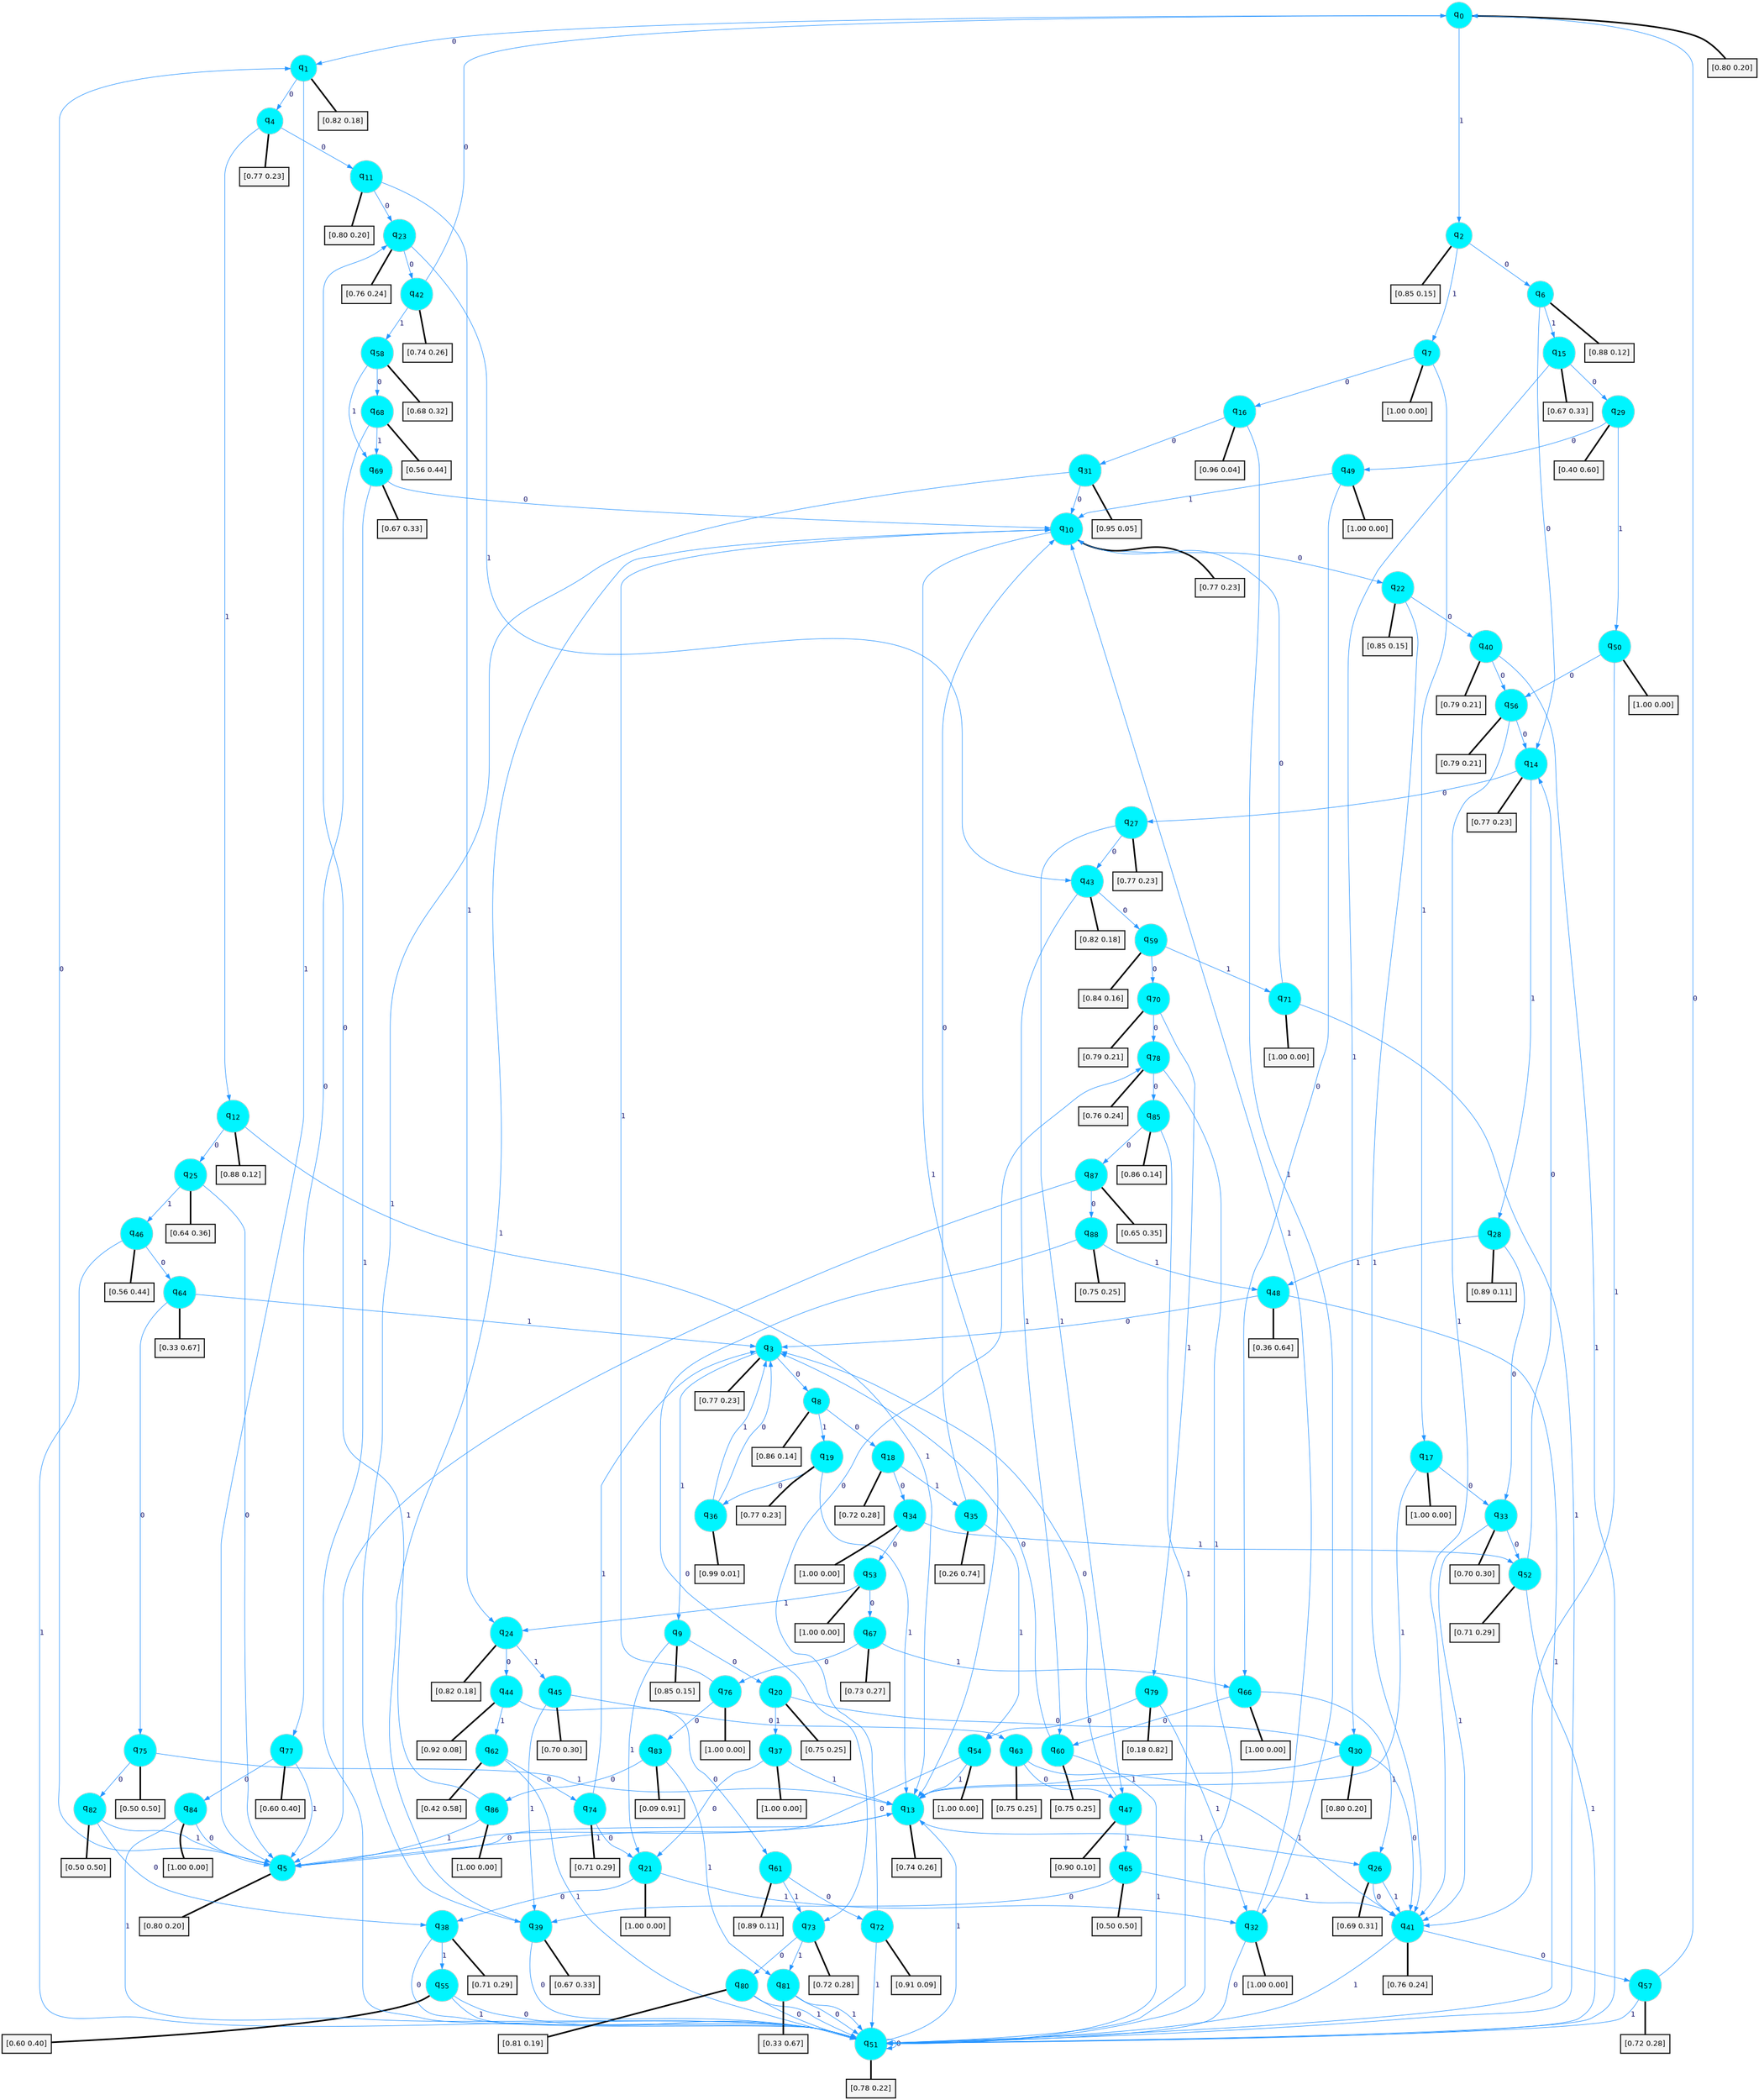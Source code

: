 digraph G {
graph [
bgcolor=transparent, dpi=300, rankdir=TD, size="40,25"];
node [
color=gray, fillcolor=turquoise1, fontcolor=black, fontname=Helvetica, fontsize=16, fontweight=bold, shape=circle, style=filled];
edge [
arrowsize=1, color=dodgerblue1, fontcolor=midnightblue, fontname=courier, fontweight=bold, penwidth=1, style=solid, weight=20];
0[label=<q<SUB>0</SUB>>];
1[label=<q<SUB>1</SUB>>];
2[label=<q<SUB>2</SUB>>];
3[label=<q<SUB>3</SUB>>];
4[label=<q<SUB>4</SUB>>];
5[label=<q<SUB>5</SUB>>];
6[label=<q<SUB>6</SUB>>];
7[label=<q<SUB>7</SUB>>];
8[label=<q<SUB>8</SUB>>];
9[label=<q<SUB>9</SUB>>];
10[label=<q<SUB>10</SUB>>];
11[label=<q<SUB>11</SUB>>];
12[label=<q<SUB>12</SUB>>];
13[label=<q<SUB>13</SUB>>];
14[label=<q<SUB>14</SUB>>];
15[label=<q<SUB>15</SUB>>];
16[label=<q<SUB>16</SUB>>];
17[label=<q<SUB>17</SUB>>];
18[label=<q<SUB>18</SUB>>];
19[label=<q<SUB>19</SUB>>];
20[label=<q<SUB>20</SUB>>];
21[label=<q<SUB>21</SUB>>];
22[label=<q<SUB>22</SUB>>];
23[label=<q<SUB>23</SUB>>];
24[label=<q<SUB>24</SUB>>];
25[label=<q<SUB>25</SUB>>];
26[label=<q<SUB>26</SUB>>];
27[label=<q<SUB>27</SUB>>];
28[label=<q<SUB>28</SUB>>];
29[label=<q<SUB>29</SUB>>];
30[label=<q<SUB>30</SUB>>];
31[label=<q<SUB>31</SUB>>];
32[label=<q<SUB>32</SUB>>];
33[label=<q<SUB>33</SUB>>];
34[label=<q<SUB>34</SUB>>];
35[label=<q<SUB>35</SUB>>];
36[label=<q<SUB>36</SUB>>];
37[label=<q<SUB>37</SUB>>];
38[label=<q<SUB>38</SUB>>];
39[label=<q<SUB>39</SUB>>];
40[label=<q<SUB>40</SUB>>];
41[label=<q<SUB>41</SUB>>];
42[label=<q<SUB>42</SUB>>];
43[label=<q<SUB>43</SUB>>];
44[label=<q<SUB>44</SUB>>];
45[label=<q<SUB>45</SUB>>];
46[label=<q<SUB>46</SUB>>];
47[label=<q<SUB>47</SUB>>];
48[label=<q<SUB>48</SUB>>];
49[label=<q<SUB>49</SUB>>];
50[label=<q<SUB>50</SUB>>];
51[label=<q<SUB>51</SUB>>];
52[label=<q<SUB>52</SUB>>];
53[label=<q<SUB>53</SUB>>];
54[label=<q<SUB>54</SUB>>];
55[label=<q<SUB>55</SUB>>];
56[label=<q<SUB>56</SUB>>];
57[label=<q<SUB>57</SUB>>];
58[label=<q<SUB>58</SUB>>];
59[label=<q<SUB>59</SUB>>];
60[label=<q<SUB>60</SUB>>];
61[label=<q<SUB>61</SUB>>];
62[label=<q<SUB>62</SUB>>];
63[label=<q<SUB>63</SUB>>];
64[label=<q<SUB>64</SUB>>];
65[label=<q<SUB>65</SUB>>];
66[label=<q<SUB>66</SUB>>];
67[label=<q<SUB>67</SUB>>];
68[label=<q<SUB>68</SUB>>];
69[label=<q<SUB>69</SUB>>];
70[label=<q<SUB>70</SUB>>];
71[label=<q<SUB>71</SUB>>];
72[label=<q<SUB>72</SUB>>];
73[label=<q<SUB>73</SUB>>];
74[label=<q<SUB>74</SUB>>];
75[label=<q<SUB>75</SUB>>];
76[label=<q<SUB>76</SUB>>];
77[label=<q<SUB>77</SUB>>];
78[label=<q<SUB>78</SUB>>];
79[label=<q<SUB>79</SUB>>];
80[label=<q<SUB>80</SUB>>];
81[label=<q<SUB>81</SUB>>];
82[label=<q<SUB>82</SUB>>];
83[label=<q<SUB>83</SUB>>];
84[label=<q<SUB>84</SUB>>];
85[label=<q<SUB>85</SUB>>];
86[label=<q<SUB>86</SUB>>];
87[label=<q<SUB>87</SUB>>];
88[label=<q<SUB>88</SUB>>];
89[label="[0.80 0.20]", shape=box,fontcolor=black, fontname=Helvetica, fontsize=14, penwidth=2, fillcolor=whitesmoke,color=black];
90[label="[0.82 0.18]", shape=box,fontcolor=black, fontname=Helvetica, fontsize=14, penwidth=2, fillcolor=whitesmoke,color=black];
91[label="[0.85 0.15]", shape=box,fontcolor=black, fontname=Helvetica, fontsize=14, penwidth=2, fillcolor=whitesmoke,color=black];
92[label="[0.77 0.23]", shape=box,fontcolor=black, fontname=Helvetica, fontsize=14, penwidth=2, fillcolor=whitesmoke,color=black];
93[label="[0.77 0.23]", shape=box,fontcolor=black, fontname=Helvetica, fontsize=14, penwidth=2, fillcolor=whitesmoke,color=black];
94[label="[0.80 0.20]", shape=box,fontcolor=black, fontname=Helvetica, fontsize=14, penwidth=2, fillcolor=whitesmoke,color=black];
95[label="[0.88 0.12]", shape=box,fontcolor=black, fontname=Helvetica, fontsize=14, penwidth=2, fillcolor=whitesmoke,color=black];
96[label="[1.00 0.00]", shape=box,fontcolor=black, fontname=Helvetica, fontsize=14, penwidth=2, fillcolor=whitesmoke,color=black];
97[label="[0.86 0.14]", shape=box,fontcolor=black, fontname=Helvetica, fontsize=14, penwidth=2, fillcolor=whitesmoke,color=black];
98[label="[0.85 0.15]", shape=box,fontcolor=black, fontname=Helvetica, fontsize=14, penwidth=2, fillcolor=whitesmoke,color=black];
99[label="[0.77 0.23]", shape=box,fontcolor=black, fontname=Helvetica, fontsize=14, penwidth=2, fillcolor=whitesmoke,color=black];
100[label="[0.80 0.20]", shape=box,fontcolor=black, fontname=Helvetica, fontsize=14, penwidth=2, fillcolor=whitesmoke,color=black];
101[label="[0.88 0.12]", shape=box,fontcolor=black, fontname=Helvetica, fontsize=14, penwidth=2, fillcolor=whitesmoke,color=black];
102[label="[0.74 0.26]", shape=box,fontcolor=black, fontname=Helvetica, fontsize=14, penwidth=2, fillcolor=whitesmoke,color=black];
103[label="[0.77 0.23]", shape=box,fontcolor=black, fontname=Helvetica, fontsize=14, penwidth=2, fillcolor=whitesmoke,color=black];
104[label="[0.67 0.33]", shape=box,fontcolor=black, fontname=Helvetica, fontsize=14, penwidth=2, fillcolor=whitesmoke,color=black];
105[label="[0.96 0.04]", shape=box,fontcolor=black, fontname=Helvetica, fontsize=14, penwidth=2, fillcolor=whitesmoke,color=black];
106[label="[1.00 0.00]", shape=box,fontcolor=black, fontname=Helvetica, fontsize=14, penwidth=2, fillcolor=whitesmoke,color=black];
107[label="[0.72 0.28]", shape=box,fontcolor=black, fontname=Helvetica, fontsize=14, penwidth=2, fillcolor=whitesmoke,color=black];
108[label="[0.77 0.23]", shape=box,fontcolor=black, fontname=Helvetica, fontsize=14, penwidth=2, fillcolor=whitesmoke,color=black];
109[label="[0.75 0.25]", shape=box,fontcolor=black, fontname=Helvetica, fontsize=14, penwidth=2, fillcolor=whitesmoke,color=black];
110[label="[1.00 0.00]", shape=box,fontcolor=black, fontname=Helvetica, fontsize=14, penwidth=2, fillcolor=whitesmoke,color=black];
111[label="[0.85 0.15]", shape=box,fontcolor=black, fontname=Helvetica, fontsize=14, penwidth=2, fillcolor=whitesmoke,color=black];
112[label="[0.76 0.24]", shape=box,fontcolor=black, fontname=Helvetica, fontsize=14, penwidth=2, fillcolor=whitesmoke,color=black];
113[label="[0.82 0.18]", shape=box,fontcolor=black, fontname=Helvetica, fontsize=14, penwidth=2, fillcolor=whitesmoke,color=black];
114[label="[0.64 0.36]", shape=box,fontcolor=black, fontname=Helvetica, fontsize=14, penwidth=2, fillcolor=whitesmoke,color=black];
115[label="[0.69 0.31]", shape=box,fontcolor=black, fontname=Helvetica, fontsize=14, penwidth=2, fillcolor=whitesmoke,color=black];
116[label="[0.77 0.23]", shape=box,fontcolor=black, fontname=Helvetica, fontsize=14, penwidth=2, fillcolor=whitesmoke,color=black];
117[label="[0.89 0.11]", shape=box,fontcolor=black, fontname=Helvetica, fontsize=14, penwidth=2, fillcolor=whitesmoke,color=black];
118[label="[0.40 0.60]", shape=box,fontcolor=black, fontname=Helvetica, fontsize=14, penwidth=2, fillcolor=whitesmoke,color=black];
119[label="[0.80 0.20]", shape=box,fontcolor=black, fontname=Helvetica, fontsize=14, penwidth=2, fillcolor=whitesmoke,color=black];
120[label="[0.95 0.05]", shape=box,fontcolor=black, fontname=Helvetica, fontsize=14, penwidth=2, fillcolor=whitesmoke,color=black];
121[label="[1.00 0.00]", shape=box,fontcolor=black, fontname=Helvetica, fontsize=14, penwidth=2, fillcolor=whitesmoke,color=black];
122[label="[0.70 0.30]", shape=box,fontcolor=black, fontname=Helvetica, fontsize=14, penwidth=2, fillcolor=whitesmoke,color=black];
123[label="[1.00 0.00]", shape=box,fontcolor=black, fontname=Helvetica, fontsize=14, penwidth=2, fillcolor=whitesmoke,color=black];
124[label="[0.26 0.74]", shape=box,fontcolor=black, fontname=Helvetica, fontsize=14, penwidth=2, fillcolor=whitesmoke,color=black];
125[label="[0.99 0.01]", shape=box,fontcolor=black, fontname=Helvetica, fontsize=14, penwidth=2, fillcolor=whitesmoke,color=black];
126[label="[1.00 0.00]", shape=box,fontcolor=black, fontname=Helvetica, fontsize=14, penwidth=2, fillcolor=whitesmoke,color=black];
127[label="[0.71 0.29]", shape=box,fontcolor=black, fontname=Helvetica, fontsize=14, penwidth=2, fillcolor=whitesmoke,color=black];
128[label="[0.67 0.33]", shape=box,fontcolor=black, fontname=Helvetica, fontsize=14, penwidth=2, fillcolor=whitesmoke,color=black];
129[label="[0.79 0.21]", shape=box,fontcolor=black, fontname=Helvetica, fontsize=14, penwidth=2, fillcolor=whitesmoke,color=black];
130[label="[0.76 0.24]", shape=box,fontcolor=black, fontname=Helvetica, fontsize=14, penwidth=2, fillcolor=whitesmoke,color=black];
131[label="[0.74 0.26]", shape=box,fontcolor=black, fontname=Helvetica, fontsize=14, penwidth=2, fillcolor=whitesmoke,color=black];
132[label="[0.82 0.18]", shape=box,fontcolor=black, fontname=Helvetica, fontsize=14, penwidth=2, fillcolor=whitesmoke,color=black];
133[label="[0.92 0.08]", shape=box,fontcolor=black, fontname=Helvetica, fontsize=14, penwidth=2, fillcolor=whitesmoke,color=black];
134[label="[0.70 0.30]", shape=box,fontcolor=black, fontname=Helvetica, fontsize=14, penwidth=2, fillcolor=whitesmoke,color=black];
135[label="[0.56 0.44]", shape=box,fontcolor=black, fontname=Helvetica, fontsize=14, penwidth=2, fillcolor=whitesmoke,color=black];
136[label="[0.90 0.10]", shape=box,fontcolor=black, fontname=Helvetica, fontsize=14, penwidth=2, fillcolor=whitesmoke,color=black];
137[label="[0.36 0.64]", shape=box,fontcolor=black, fontname=Helvetica, fontsize=14, penwidth=2, fillcolor=whitesmoke,color=black];
138[label="[1.00 0.00]", shape=box,fontcolor=black, fontname=Helvetica, fontsize=14, penwidth=2, fillcolor=whitesmoke,color=black];
139[label="[1.00 0.00]", shape=box,fontcolor=black, fontname=Helvetica, fontsize=14, penwidth=2, fillcolor=whitesmoke,color=black];
140[label="[0.78 0.22]", shape=box,fontcolor=black, fontname=Helvetica, fontsize=14, penwidth=2, fillcolor=whitesmoke,color=black];
141[label="[0.71 0.29]", shape=box,fontcolor=black, fontname=Helvetica, fontsize=14, penwidth=2, fillcolor=whitesmoke,color=black];
142[label="[1.00 0.00]", shape=box,fontcolor=black, fontname=Helvetica, fontsize=14, penwidth=2, fillcolor=whitesmoke,color=black];
143[label="[1.00 0.00]", shape=box,fontcolor=black, fontname=Helvetica, fontsize=14, penwidth=2, fillcolor=whitesmoke,color=black];
144[label="[0.60 0.40]", shape=box,fontcolor=black, fontname=Helvetica, fontsize=14, penwidth=2, fillcolor=whitesmoke,color=black];
145[label="[0.79 0.21]", shape=box,fontcolor=black, fontname=Helvetica, fontsize=14, penwidth=2, fillcolor=whitesmoke,color=black];
146[label="[0.72 0.28]", shape=box,fontcolor=black, fontname=Helvetica, fontsize=14, penwidth=2, fillcolor=whitesmoke,color=black];
147[label="[0.68 0.32]", shape=box,fontcolor=black, fontname=Helvetica, fontsize=14, penwidth=2, fillcolor=whitesmoke,color=black];
148[label="[0.84 0.16]", shape=box,fontcolor=black, fontname=Helvetica, fontsize=14, penwidth=2, fillcolor=whitesmoke,color=black];
149[label="[0.75 0.25]", shape=box,fontcolor=black, fontname=Helvetica, fontsize=14, penwidth=2, fillcolor=whitesmoke,color=black];
150[label="[0.89 0.11]", shape=box,fontcolor=black, fontname=Helvetica, fontsize=14, penwidth=2, fillcolor=whitesmoke,color=black];
151[label="[0.42 0.58]", shape=box,fontcolor=black, fontname=Helvetica, fontsize=14, penwidth=2, fillcolor=whitesmoke,color=black];
152[label="[0.75 0.25]", shape=box,fontcolor=black, fontname=Helvetica, fontsize=14, penwidth=2, fillcolor=whitesmoke,color=black];
153[label="[0.33 0.67]", shape=box,fontcolor=black, fontname=Helvetica, fontsize=14, penwidth=2, fillcolor=whitesmoke,color=black];
154[label="[0.50 0.50]", shape=box,fontcolor=black, fontname=Helvetica, fontsize=14, penwidth=2, fillcolor=whitesmoke,color=black];
155[label="[1.00 0.00]", shape=box,fontcolor=black, fontname=Helvetica, fontsize=14, penwidth=2, fillcolor=whitesmoke,color=black];
156[label="[0.73 0.27]", shape=box,fontcolor=black, fontname=Helvetica, fontsize=14, penwidth=2, fillcolor=whitesmoke,color=black];
157[label="[0.56 0.44]", shape=box,fontcolor=black, fontname=Helvetica, fontsize=14, penwidth=2, fillcolor=whitesmoke,color=black];
158[label="[0.67 0.33]", shape=box,fontcolor=black, fontname=Helvetica, fontsize=14, penwidth=2, fillcolor=whitesmoke,color=black];
159[label="[0.79 0.21]", shape=box,fontcolor=black, fontname=Helvetica, fontsize=14, penwidth=2, fillcolor=whitesmoke,color=black];
160[label="[1.00 0.00]", shape=box,fontcolor=black, fontname=Helvetica, fontsize=14, penwidth=2, fillcolor=whitesmoke,color=black];
161[label="[0.91 0.09]", shape=box,fontcolor=black, fontname=Helvetica, fontsize=14, penwidth=2, fillcolor=whitesmoke,color=black];
162[label="[0.72 0.28]", shape=box,fontcolor=black, fontname=Helvetica, fontsize=14, penwidth=2, fillcolor=whitesmoke,color=black];
163[label="[0.71 0.29]", shape=box,fontcolor=black, fontname=Helvetica, fontsize=14, penwidth=2, fillcolor=whitesmoke,color=black];
164[label="[0.50 0.50]", shape=box,fontcolor=black, fontname=Helvetica, fontsize=14, penwidth=2, fillcolor=whitesmoke,color=black];
165[label="[1.00 0.00]", shape=box,fontcolor=black, fontname=Helvetica, fontsize=14, penwidth=2, fillcolor=whitesmoke,color=black];
166[label="[0.60 0.40]", shape=box,fontcolor=black, fontname=Helvetica, fontsize=14, penwidth=2, fillcolor=whitesmoke,color=black];
167[label="[0.76 0.24]", shape=box,fontcolor=black, fontname=Helvetica, fontsize=14, penwidth=2, fillcolor=whitesmoke,color=black];
168[label="[0.18 0.82]", shape=box,fontcolor=black, fontname=Helvetica, fontsize=14, penwidth=2, fillcolor=whitesmoke,color=black];
169[label="[0.81 0.19]", shape=box,fontcolor=black, fontname=Helvetica, fontsize=14, penwidth=2, fillcolor=whitesmoke,color=black];
170[label="[0.33 0.67]", shape=box,fontcolor=black, fontname=Helvetica, fontsize=14, penwidth=2, fillcolor=whitesmoke,color=black];
171[label="[0.50 0.50]", shape=box,fontcolor=black, fontname=Helvetica, fontsize=14, penwidth=2, fillcolor=whitesmoke,color=black];
172[label="[0.09 0.91]", shape=box,fontcolor=black, fontname=Helvetica, fontsize=14, penwidth=2, fillcolor=whitesmoke,color=black];
173[label="[1.00 0.00]", shape=box,fontcolor=black, fontname=Helvetica, fontsize=14, penwidth=2, fillcolor=whitesmoke,color=black];
174[label="[0.86 0.14]", shape=box,fontcolor=black, fontname=Helvetica, fontsize=14, penwidth=2, fillcolor=whitesmoke,color=black];
175[label="[1.00 0.00]", shape=box,fontcolor=black, fontname=Helvetica, fontsize=14, penwidth=2, fillcolor=whitesmoke,color=black];
176[label="[0.65 0.35]", shape=box,fontcolor=black, fontname=Helvetica, fontsize=14, penwidth=2, fillcolor=whitesmoke,color=black];
177[label="[0.75 0.25]", shape=box,fontcolor=black, fontname=Helvetica, fontsize=14, penwidth=2, fillcolor=whitesmoke,color=black];
0->1 [label=0];
0->2 [label=1];
0->89 [arrowhead=none, penwidth=3,color=black];
1->4 [label=0];
1->5 [label=1];
1->90 [arrowhead=none, penwidth=3,color=black];
2->6 [label=0];
2->7 [label=1];
2->91 [arrowhead=none, penwidth=3,color=black];
3->8 [label=0];
3->9 [label=1];
3->92 [arrowhead=none, penwidth=3,color=black];
4->11 [label=0];
4->12 [label=1];
4->93 [arrowhead=none, penwidth=3,color=black];
5->1 [label=0];
5->13 [label=1];
5->94 [arrowhead=none, penwidth=3,color=black];
6->14 [label=0];
6->15 [label=1];
6->95 [arrowhead=none, penwidth=3,color=black];
7->16 [label=0];
7->17 [label=1];
7->96 [arrowhead=none, penwidth=3,color=black];
8->18 [label=0];
8->19 [label=1];
8->97 [arrowhead=none, penwidth=3,color=black];
9->20 [label=0];
9->21 [label=1];
9->98 [arrowhead=none, penwidth=3,color=black];
10->22 [label=0];
10->13 [label=1];
10->99 [arrowhead=none, penwidth=3,color=black];
11->23 [label=0];
11->24 [label=1];
11->100 [arrowhead=none, penwidth=3,color=black];
12->25 [label=0];
12->13 [label=1];
12->101 [arrowhead=none, penwidth=3,color=black];
13->5 [label=0];
13->26 [label=1];
13->102 [arrowhead=none, penwidth=3,color=black];
14->27 [label=0];
14->28 [label=1];
14->103 [arrowhead=none, penwidth=3,color=black];
15->29 [label=0];
15->30 [label=1];
15->104 [arrowhead=none, penwidth=3,color=black];
16->31 [label=0];
16->32 [label=1];
16->105 [arrowhead=none, penwidth=3,color=black];
17->33 [label=0];
17->13 [label=1];
17->106 [arrowhead=none, penwidth=3,color=black];
18->34 [label=0];
18->35 [label=1];
18->107 [arrowhead=none, penwidth=3,color=black];
19->36 [label=0];
19->13 [label=1];
19->108 [arrowhead=none, penwidth=3,color=black];
20->30 [label=0];
20->37 [label=1];
20->109 [arrowhead=none, penwidth=3,color=black];
21->38 [label=0];
21->32 [label=1];
21->110 [arrowhead=none, penwidth=3,color=black];
22->40 [label=0];
22->41 [label=1];
22->111 [arrowhead=none, penwidth=3,color=black];
23->42 [label=0];
23->43 [label=1];
23->112 [arrowhead=none, penwidth=3,color=black];
24->44 [label=0];
24->45 [label=1];
24->113 [arrowhead=none, penwidth=3,color=black];
25->5 [label=0];
25->46 [label=1];
25->114 [arrowhead=none, penwidth=3,color=black];
26->41 [label=0];
26->41 [label=1];
26->115 [arrowhead=none, penwidth=3,color=black];
27->43 [label=0];
27->47 [label=1];
27->116 [arrowhead=none, penwidth=3,color=black];
28->33 [label=0];
28->48 [label=1];
28->117 [arrowhead=none, penwidth=3,color=black];
29->49 [label=0];
29->50 [label=1];
29->118 [arrowhead=none, penwidth=3,color=black];
30->41 [label=0];
30->13 [label=1];
30->119 [arrowhead=none, penwidth=3,color=black];
31->10 [label=0];
31->39 [label=1];
31->120 [arrowhead=none, penwidth=3,color=black];
32->51 [label=0];
32->10 [label=1];
32->121 [arrowhead=none, penwidth=3,color=black];
33->52 [label=0];
33->41 [label=1];
33->122 [arrowhead=none, penwidth=3,color=black];
34->53 [label=0];
34->52 [label=1];
34->123 [arrowhead=none, penwidth=3,color=black];
35->10 [label=0];
35->54 [label=1];
35->124 [arrowhead=none, penwidth=3,color=black];
36->3 [label=0];
36->3 [label=1];
36->125 [arrowhead=none, penwidth=3,color=black];
37->21 [label=0];
37->13 [label=1];
37->126 [arrowhead=none, penwidth=3,color=black];
38->51 [label=0];
38->55 [label=1];
38->127 [arrowhead=none, penwidth=3,color=black];
39->51 [label=0];
39->10 [label=1];
39->128 [arrowhead=none, penwidth=3,color=black];
40->56 [label=0];
40->51 [label=1];
40->129 [arrowhead=none, penwidth=3,color=black];
41->57 [label=0];
41->51 [label=1];
41->130 [arrowhead=none, penwidth=3,color=black];
42->0 [label=0];
42->58 [label=1];
42->131 [arrowhead=none, penwidth=3,color=black];
43->59 [label=0];
43->60 [label=1];
43->132 [arrowhead=none, penwidth=3,color=black];
44->61 [label=0];
44->62 [label=1];
44->133 [arrowhead=none, penwidth=3,color=black];
45->63 [label=0];
45->39 [label=1];
45->134 [arrowhead=none, penwidth=3,color=black];
46->64 [label=0];
46->51 [label=1];
46->135 [arrowhead=none, penwidth=3,color=black];
47->3 [label=0];
47->65 [label=1];
47->136 [arrowhead=none, penwidth=3,color=black];
48->3 [label=0];
48->51 [label=1];
48->137 [arrowhead=none, penwidth=3,color=black];
49->66 [label=0];
49->10 [label=1];
49->138 [arrowhead=none, penwidth=3,color=black];
50->56 [label=0];
50->41 [label=1];
50->139 [arrowhead=none, penwidth=3,color=black];
51->51 [label=0];
51->13 [label=1];
51->140 [arrowhead=none, penwidth=3,color=black];
52->14 [label=0];
52->51 [label=1];
52->141 [arrowhead=none, penwidth=3,color=black];
53->67 [label=0];
53->24 [label=1];
53->142 [arrowhead=none, penwidth=3,color=black];
54->5 [label=0];
54->13 [label=1];
54->143 [arrowhead=none, penwidth=3,color=black];
55->51 [label=0];
55->51 [label=1];
55->144 [arrowhead=none, penwidth=3,color=black];
56->14 [label=0];
56->41 [label=1];
56->145 [arrowhead=none, penwidth=3,color=black];
57->0 [label=0];
57->51 [label=1];
57->146 [arrowhead=none, penwidth=3,color=black];
58->68 [label=0];
58->69 [label=1];
58->147 [arrowhead=none, penwidth=3,color=black];
59->70 [label=0];
59->71 [label=1];
59->148 [arrowhead=none, penwidth=3,color=black];
60->3 [label=0];
60->51 [label=1];
60->149 [arrowhead=none, penwidth=3,color=black];
61->72 [label=0];
61->73 [label=1];
61->150 [arrowhead=none, penwidth=3,color=black];
62->74 [label=0];
62->51 [label=1];
62->151 [arrowhead=none, penwidth=3,color=black];
63->47 [label=0];
63->41 [label=1];
63->152 [arrowhead=none, penwidth=3,color=black];
64->75 [label=0];
64->3 [label=1];
64->153 [arrowhead=none, penwidth=3,color=black];
65->39 [label=0];
65->41 [label=1];
65->154 [arrowhead=none, penwidth=3,color=black];
66->60 [label=0];
66->26 [label=1];
66->155 [arrowhead=none, penwidth=3,color=black];
67->76 [label=0];
67->66 [label=1];
67->156 [arrowhead=none, penwidth=3,color=black];
68->77 [label=0];
68->69 [label=1];
68->157 [arrowhead=none, penwidth=3,color=black];
69->10 [label=0];
69->51 [label=1];
69->158 [arrowhead=none, penwidth=3,color=black];
70->78 [label=0];
70->79 [label=1];
70->159 [arrowhead=none, penwidth=3,color=black];
71->10 [label=0];
71->51 [label=1];
71->160 [arrowhead=none, penwidth=3,color=black];
72->78 [label=0];
72->51 [label=1];
72->161 [arrowhead=none, penwidth=3,color=black];
73->80 [label=0];
73->81 [label=1];
73->162 [arrowhead=none, penwidth=3,color=black];
74->21 [label=0];
74->3 [label=1];
74->163 [arrowhead=none, penwidth=3,color=black];
75->82 [label=0];
75->13 [label=1];
75->164 [arrowhead=none, penwidth=3,color=black];
76->83 [label=0];
76->10 [label=1];
76->165 [arrowhead=none, penwidth=3,color=black];
77->84 [label=0];
77->5 [label=1];
77->166 [arrowhead=none, penwidth=3,color=black];
78->85 [label=0];
78->51 [label=1];
78->167 [arrowhead=none, penwidth=3,color=black];
79->54 [label=0];
79->32 [label=1];
79->168 [arrowhead=none, penwidth=3,color=black];
80->51 [label=0];
80->51 [label=1];
80->169 [arrowhead=none, penwidth=3,color=black];
81->51 [label=0];
81->51 [label=1];
81->170 [arrowhead=none, penwidth=3,color=black];
82->38 [label=0];
82->5 [label=1];
82->171 [arrowhead=none, penwidth=3,color=black];
83->86 [label=0];
83->81 [label=1];
83->172 [arrowhead=none, penwidth=3,color=black];
84->5 [label=0];
84->51 [label=1];
84->173 [arrowhead=none, penwidth=3,color=black];
85->87 [label=0];
85->51 [label=1];
85->174 [arrowhead=none, penwidth=3,color=black];
86->23 [label=0];
86->5 [label=1];
86->175 [arrowhead=none, penwidth=3,color=black];
87->88 [label=0];
87->5 [label=1];
87->176 [arrowhead=none, penwidth=3,color=black];
88->73 [label=0];
88->48 [label=1];
88->177 [arrowhead=none, penwidth=3,color=black];
}
